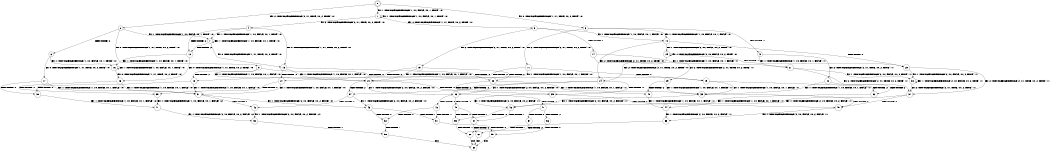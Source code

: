 digraph BCG {
size = "7, 10.5";
center = TRUE;
node [shape = circle];
0 [peripheries = 2];
0 -> 1 [label = "EX !1 !ATOMIC_EXCH_BRANCH (1, +0, FALSE, +0, 1, TRUE) !:0:"];
0 -> 2 [label = "EX !2 !ATOMIC_EXCH_BRANCH (2, +1, TRUE, +0, 2, TRUE) !:0:"];
0 -> 3 [label = "EX !0 !ATOMIC_EXCH_BRANCH (1, +1, TRUE, +0, 2, TRUE) !:0:"];
1 -> 4 [label = "EX !2 !ATOMIC_EXCH_BRANCH (2, +1, TRUE, +0, 2, TRUE) !:0:"];
1 -> 5 [label = "EX !0 !ATOMIC_EXCH_BRANCH (1, +1, TRUE, +0, 2, TRUE) !:0:"];
1 -> 1 [label = "EX !1 !ATOMIC_EXCH_BRANCH (1, +0, FALSE, +0, 1, TRUE) !:0:"];
2 -> 6 [label = "TERMINATE !2"];
2 -> 7 [label = "EX !1 !ATOMIC_EXCH_BRANCH (1, +0, FALSE, +0, 1, TRUE) !:0:"];
2 -> 8 [label = "EX !0 !ATOMIC_EXCH_BRANCH (1, +1, TRUE, +0, 2, TRUE) !:0:"];
3 -> 9 [label = "TERMINATE !0"];
3 -> 10 [label = "EX !1 !ATOMIC_EXCH_BRANCH (1, +0, FALSE, +0, 1, FALSE) !:0:"];
3 -> 11 [label = "EX !2 !ATOMIC_EXCH_BRANCH (2, +1, TRUE, +0, 2, TRUE) !:0:"];
4 -> 12 [label = "TERMINATE !2"];
4 -> 13 [label = "EX !0 !ATOMIC_EXCH_BRANCH (1, +1, TRUE, +0, 2, TRUE) !:0:"];
4 -> 7 [label = "EX !1 !ATOMIC_EXCH_BRANCH (1, +0, FALSE, +0, 1, TRUE) !:0:"];
5 -> 14 [label = "TERMINATE !0"];
5 -> 15 [label = "EX !2 !ATOMIC_EXCH_BRANCH (2, +1, TRUE, +0, 2, TRUE) !:0:"];
5 -> 10 [label = "EX !1 !ATOMIC_EXCH_BRANCH (1, +0, FALSE, +0, 1, FALSE) !:0:"];
6 -> 16 [label = "EX !1 !ATOMIC_EXCH_BRANCH (1, +0, FALSE, +0, 1, TRUE) !:0:"];
6 -> 17 [label = "EX !0 !ATOMIC_EXCH_BRANCH (1, +1, TRUE, +0, 2, TRUE) !:0:"];
7 -> 12 [label = "TERMINATE !2"];
7 -> 13 [label = "EX !0 !ATOMIC_EXCH_BRANCH (1, +1, TRUE, +0, 2, TRUE) !:0:"];
7 -> 7 [label = "EX !1 !ATOMIC_EXCH_BRANCH (1, +0, FALSE, +0, 1, TRUE) !:0:"];
8 -> 18 [label = "TERMINATE !2"];
8 -> 19 [label = "TERMINATE !0"];
8 -> 20 [label = "EX !1 !ATOMIC_EXCH_BRANCH (1, +0, FALSE, +0, 1, FALSE) !:0:"];
9 -> 21 [label = "EX !1 !ATOMIC_EXCH_BRANCH (1, +0, FALSE, +0, 1, FALSE) !:1:"];
9 -> 22 [label = "EX !2 !ATOMIC_EXCH_BRANCH (2, +1, TRUE, +0, 2, TRUE) !:1:"];
10 -> 23 [label = "TERMINATE !0"];
10 -> 24 [label = "EX !2 !ATOMIC_EXCH_BRANCH (2, +1, TRUE, +0, 2, TRUE) !:0:"];
10 -> 25 [label = "EX !1 !ATOMIC_EXCH_BRANCH (2, +0, FALSE, +0, 2, TRUE) !:0:"];
11 -> 18 [label = "TERMINATE !2"];
11 -> 19 [label = "TERMINATE !0"];
11 -> 20 [label = "EX !1 !ATOMIC_EXCH_BRANCH (1, +0, FALSE, +0, 1, FALSE) !:0:"];
12 -> 26 [label = "EX !0 !ATOMIC_EXCH_BRANCH (1, +1, TRUE, +0, 2, TRUE) !:0:"];
12 -> 16 [label = "EX !1 !ATOMIC_EXCH_BRANCH (1, +0, FALSE, +0, 1, TRUE) !:0:"];
13 -> 27 [label = "TERMINATE !2"];
13 -> 28 [label = "TERMINATE !0"];
13 -> 20 [label = "EX !1 !ATOMIC_EXCH_BRANCH (1, +0, FALSE, +0, 1, FALSE) !:0:"];
14 -> 29 [label = "EX !2 !ATOMIC_EXCH_BRANCH (2, +1, TRUE, +0, 2, TRUE) !:1:"];
14 -> 21 [label = "EX !1 !ATOMIC_EXCH_BRANCH (1, +0, FALSE, +0, 1, FALSE) !:1:"];
15 -> 27 [label = "TERMINATE !2"];
15 -> 28 [label = "TERMINATE !0"];
15 -> 20 [label = "EX !1 !ATOMIC_EXCH_BRANCH (1, +0, FALSE, +0, 1, FALSE) !:0:"];
16 -> 26 [label = "EX !0 !ATOMIC_EXCH_BRANCH (1, +1, TRUE, +0, 2, TRUE) !:0:"];
16 -> 16 [label = "EX !1 !ATOMIC_EXCH_BRANCH (1, +0, FALSE, +0, 1, TRUE) !:0:"];
17 -> 30 [label = "TERMINATE !0"];
17 -> 31 [label = "EX !1 !ATOMIC_EXCH_BRANCH (1, +0, FALSE, +0, 1, FALSE) !:0:"];
18 -> 30 [label = "TERMINATE !0"];
18 -> 31 [label = "EX !1 !ATOMIC_EXCH_BRANCH (1, +0, FALSE, +0, 1, FALSE) !:0:"];
19 -> 32 [label = "TERMINATE !2"];
19 -> 33 [label = "EX !1 !ATOMIC_EXCH_BRANCH (1, +0, FALSE, +0, 1, FALSE) !:1:"];
20 -> 34 [label = "TERMINATE !2"];
20 -> 35 [label = "TERMINATE !0"];
20 -> 36 [label = "EX !1 !ATOMIC_EXCH_BRANCH (2, +0, FALSE, +0, 2, FALSE) !:0:"];
21 -> 37 [label = "EX !2 !ATOMIC_EXCH_BRANCH (2, +1, TRUE, +0, 2, TRUE) !:1:"];
21 -> 38 [label = "EX !1 !ATOMIC_EXCH_BRANCH (2, +0, FALSE, +0, 2, TRUE) !:1:"];
22 -> 32 [label = "TERMINATE !2"];
22 -> 33 [label = "EX !1 !ATOMIC_EXCH_BRANCH (1, +0, FALSE, +0, 1, FALSE) !:1:"];
23 -> 37 [label = "EX !2 !ATOMIC_EXCH_BRANCH (2, +1, TRUE, +0, 2, TRUE) !:1:"];
23 -> 38 [label = "EX !1 !ATOMIC_EXCH_BRANCH (2, +0, FALSE, +0, 2, TRUE) !:1:"];
24 -> 34 [label = "TERMINATE !2"];
24 -> 35 [label = "TERMINATE !0"];
24 -> 36 [label = "EX !1 !ATOMIC_EXCH_BRANCH (2, +0, FALSE, +0, 2, FALSE) !:0:"];
25 -> 23 [label = "TERMINATE !0"];
25 -> 24 [label = "EX !2 !ATOMIC_EXCH_BRANCH (2, +1, TRUE, +0, 2, TRUE) !:0:"];
25 -> 25 [label = "EX !1 !ATOMIC_EXCH_BRANCH (2, +0, FALSE, +0, 2, TRUE) !:0:"];
26 -> 39 [label = "TERMINATE !0"];
26 -> 31 [label = "EX !1 !ATOMIC_EXCH_BRANCH (1, +0, FALSE, +0, 1, FALSE) !:0:"];
27 -> 39 [label = "TERMINATE !0"];
27 -> 31 [label = "EX !1 !ATOMIC_EXCH_BRANCH (1, +0, FALSE, +0, 1, FALSE) !:0:"];
28 -> 40 [label = "TERMINATE !2"];
28 -> 33 [label = "EX !1 !ATOMIC_EXCH_BRANCH (1, +0, FALSE, +0, 1, FALSE) !:1:"];
29 -> 40 [label = "TERMINATE !2"];
29 -> 33 [label = "EX !1 !ATOMIC_EXCH_BRANCH (1, +0, FALSE, +0, 1, FALSE) !:1:"];
30 -> 41 [label = "EX !1 !ATOMIC_EXCH_BRANCH (1, +0, FALSE, +0, 1, FALSE) !:2:"];
31 -> 42 [label = "TERMINATE !0"];
31 -> 43 [label = "EX !1 !ATOMIC_EXCH_BRANCH (2, +0, FALSE, +0, 2, FALSE) !:0:"];
32 -> 44 [label = "EX !1 !ATOMIC_EXCH_BRANCH (1, +0, FALSE, +0, 1, FALSE) !:1:"];
33 -> 45 [label = "TERMINATE !2"];
33 -> 46 [label = "EX !1 !ATOMIC_EXCH_BRANCH (2, +0, FALSE, +0, 2, FALSE) !:1:"];
34 -> 42 [label = "TERMINATE !0"];
34 -> 43 [label = "EX !1 !ATOMIC_EXCH_BRANCH (2, +0, FALSE, +0, 2, FALSE) !:0:"];
35 -> 45 [label = "TERMINATE !2"];
35 -> 46 [label = "EX !1 !ATOMIC_EXCH_BRANCH (2, +0, FALSE, +0, 2, FALSE) !:1:"];
36 -> 47 [label = "TERMINATE !1"];
36 -> 48 [label = "TERMINATE !2"];
36 -> 49 [label = "TERMINATE !0"];
37 -> 45 [label = "TERMINATE !2"];
37 -> 46 [label = "EX !1 !ATOMIC_EXCH_BRANCH (2, +0, FALSE, +0, 2, FALSE) !:1:"];
38 -> 37 [label = "EX !2 !ATOMIC_EXCH_BRANCH (2, +1, TRUE, +0, 2, TRUE) !:1:"];
38 -> 38 [label = "EX !1 !ATOMIC_EXCH_BRANCH (2, +0, FALSE, +0, 2, TRUE) !:1:"];
39 -> 41 [label = "EX !1 !ATOMIC_EXCH_BRANCH (1, +0, FALSE, +0, 1, FALSE) !:2:"];
40 -> 44 [label = "EX !1 !ATOMIC_EXCH_BRANCH (1, +0, FALSE, +0, 1, FALSE) !:1:"];
41 -> 50 [label = "EX !1 !ATOMIC_EXCH_BRANCH (2, +0, FALSE, +0, 2, FALSE) !:2:"];
42 -> 50 [label = "EX !1 !ATOMIC_EXCH_BRANCH (2, +0, FALSE, +0, 2, FALSE) !:2:"];
43 -> 51 [label = "TERMINATE !1"];
43 -> 52 [label = "TERMINATE !0"];
44 -> 53 [label = "EX !1 !ATOMIC_EXCH_BRANCH (2, +0, FALSE, +0, 2, FALSE) !:1:"];
45 -> 53 [label = "EX !1 !ATOMIC_EXCH_BRANCH (2, +0, FALSE, +0, 2, FALSE) !:1:"];
46 -> 54 [label = "TERMINATE !1"];
46 -> 55 [label = "TERMINATE !2"];
47 -> 56 [label = "TERMINATE !2"];
47 -> 57 [label = "TERMINATE !0"];
48 -> 51 [label = "TERMINATE !1"];
48 -> 52 [label = "TERMINATE !0"];
49 -> 54 [label = "TERMINATE !1"];
49 -> 55 [label = "TERMINATE !2"];
50 -> 58 [label = "TERMINATE !1"];
51 -> 59 [label = "TERMINATE !0"];
52 -> 58 [label = "TERMINATE !1"];
53 -> 60 [label = "TERMINATE !1"];
54 -> 61 [label = "TERMINATE !2"];
55 -> 60 [label = "TERMINATE !1"];
56 -> 59 [label = "TERMINATE !0"];
57 -> 61 [label = "TERMINATE !2"];
58 -> 62 [label = "exit"];
59 -> 62 [label = "exit"];
60 -> 62 [label = "exit"];
61 -> 62 [label = "exit"];
}
